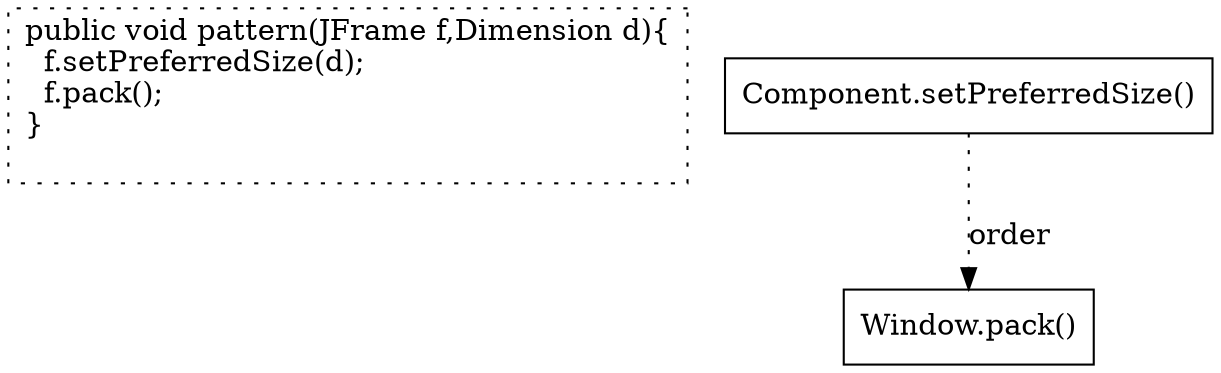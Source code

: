 digraph "Test_order.pattern#JFrame#Dimension#" {
0 [label="public void pattern(JFrame f,Dimension d){\l  f.setPreferredSize(d);\l  f.pack();\l}\l\l" shape=box style=dotted]
1 [label="Component.setPreferredSize()" shape=box]
2 [label="Window.pack()" shape=box]
1 -> 2 [label="order" style=dotted];
}